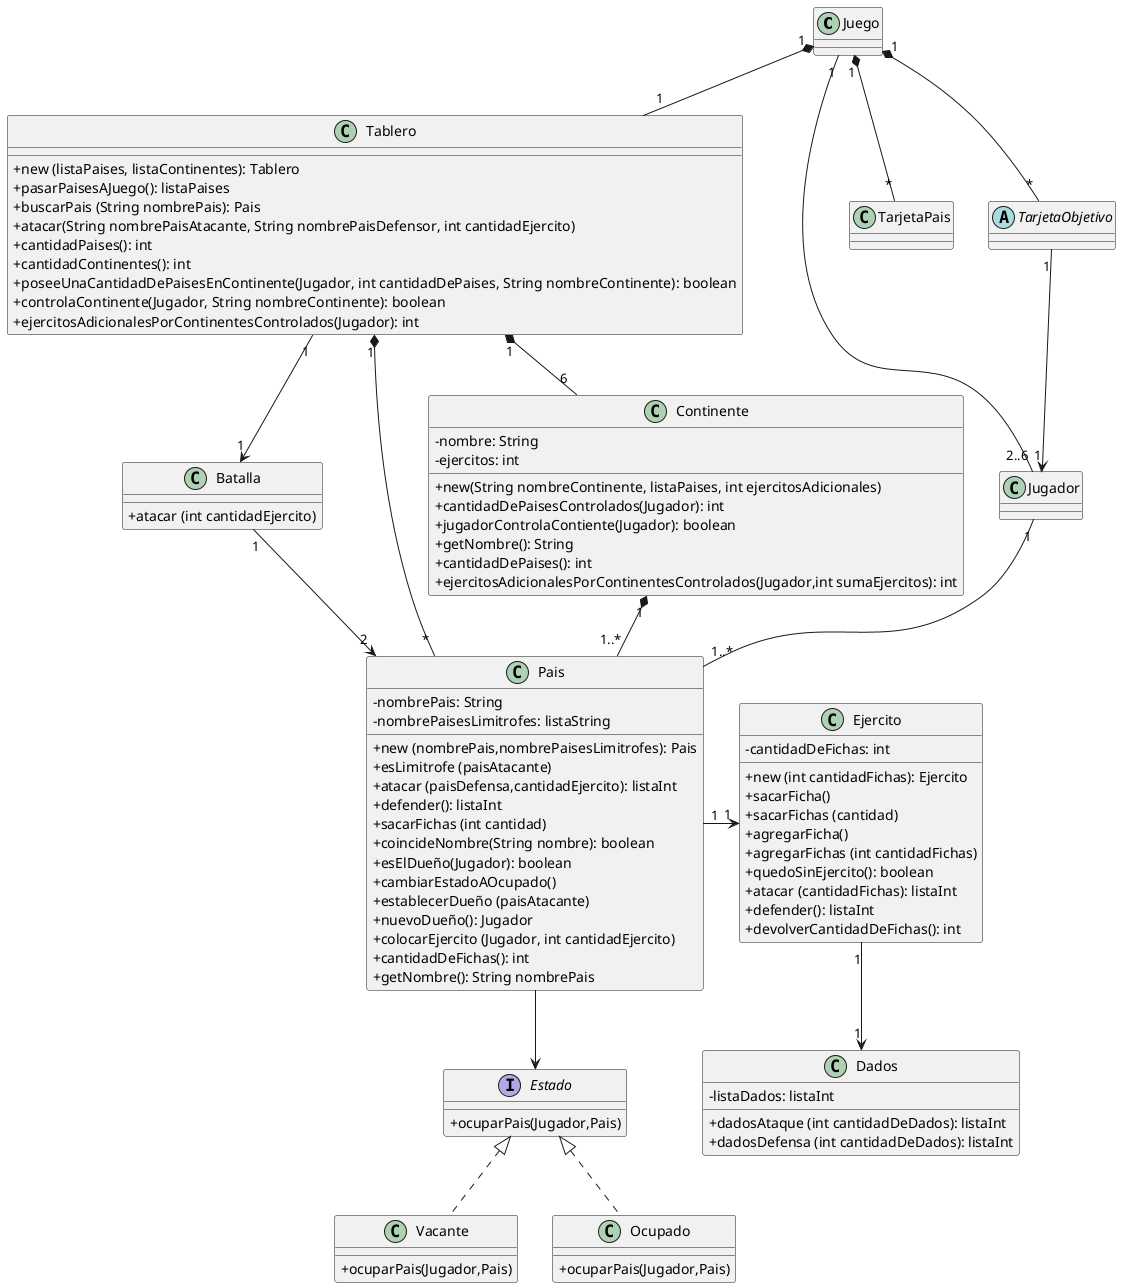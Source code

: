 @startuml
Juego "1" *-- "1" Tablero
Juego "1" -- "2..6" Jugador
Juego "1" *-- "*" TarjetaPais
Juego "1" *-- "*" TarjetaObjetivo


Tablero "1" *-- "6" Continente
Tablero "1" *-- "*" Pais
Tablero "1" -> "1" Batalla
Continente "1" *-- "1..*" Pais

Jugador "1" -- "1..*" Pais
Ejercito "1" --> "1" "Dados"


Pais "1" -> "1" Ejercito

Batalla "1" --> "2" Pais

Pais --> Estado
Estado <|.. Vacante
Estado <|.. Ocupado

TarjetaObjetivo "1" --> "1" Jugador



skinparam classAttributeIconSize 0
abstract class TarjetaObjetivo {
}



skinparam classAttributeIconSize 0
class Jugador {
}

skinparam classAttributeIconSize 0
class Tablero {
 +new (listaPaises, listaContinentes): Tablero
 +pasarPaisesAJuego(): listaPaises
 +buscarPais (String nombrePais): Pais
 +atacar(String nombrePaisAtacante, String nombrePaisDefensor, int cantidadEjercito)
 +cantidadPaises(): int
 +cantidadContinentes(): int
 +poseeUnaCantidadDePaisesEnContinente(Jugador, int cantidadDePaises, String nombreContinente): boolean
 +controlaContinente(Jugador, String nombreContinente): boolean
 +ejercitosAdicionalesPorContinentesControlados(Jugador): int
}

skinparam classAttributeIconSize 0
class Batalla {
 +atacar (int cantidadEjercito)
}


skinparam classAttributeIconSize 0
class Pais {
 -nombrePais: String
 -nombrePaisesLimitrofes: listaString
 +new (nombrePais,nombrePaisesLimitrofes): Pais
 +esLimitrofe (paisAtacante)
 +atacar (paisDefensa,cantidadEjercito): listaInt
 +defender(): listaInt
 +sacarFichas (int cantidad)
 +coincideNombre(String nombre): boolean
 +esElDueño(Jugador): boolean
 +cambiarEstadoAOcupado()
 +establecerDueño (paisAtacante)
 +nuevoDueño(): Jugador
 +colocarEjercito (Jugador, int cantidadEjercito)
 +cantidadDeFichas(): int
 +getNombre(): String nombrePais
}

skinparam classAttributeIconSize 0
Interface Estado {
 +ocuparPais(Jugador,Pais)
}

skinparam classAttributeIconSize 0
class Ocupado {
 +ocuparPais(Jugador,Pais)
}

skinparam classAttributeIconSize 0
class Vacante {
 +ocuparPais(Jugador,Pais)
}

skinparam classAttributeIconSize 0
class Continente {
 -nombre: String
 -ejercitos: int
 +new(String nombreContinente, listaPaises, int ejercitosAdicionales)
 +cantidadDePaisesControlados(Jugador): int
 +jugadorControlaContiente(Jugador): boolean
 +getNombre(): String
 +cantidadDePaises(): int
 +ejercitosAdicionalesPorContinentesControlados(Jugador,int sumaEjercitos): int
}

skinparam classAttributeIconSize 0
class Ejercito {
 -cantidadDeFichas: int
 +new (int cantidadFichas): Ejercito
 +sacarFicha()
 +sacarFichas (cantidad)
 +agregarFicha()
 +agregarFichas (int cantidadFichas)
 +quedoSinEjercito(): boolean
 +atacar (cantidadFichas): listaInt
 +defender(): listaInt
 +devolverCantidadDeFichas(): int

}

skinparam classAttributeIconSize 0
class Dados {
 -listaDados: listaInt
 +dadosAtaque (int cantidadDeDados): listaInt
 +dadosDefensa (int cantidadDeDados): listaInt

}
@enduml